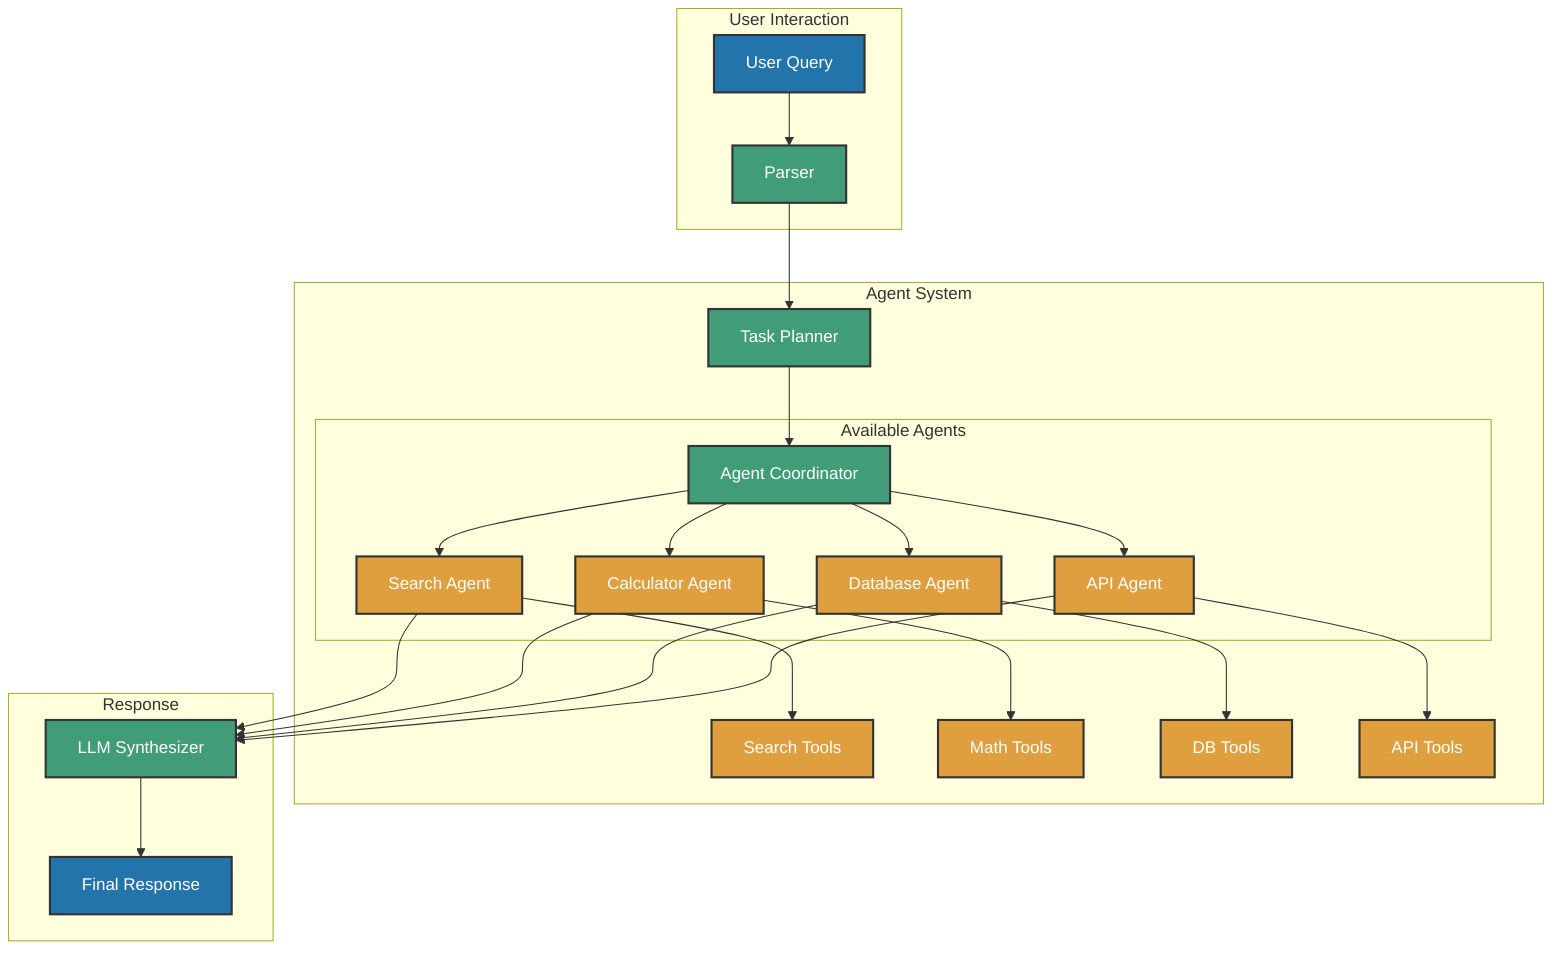 flowchart TD
    subgraph Input["User Interaction"]
        U[User Query] --> P[Parser]
    end

    subgraph AgentSystem["Agent System"]
        P --> TP[Task Planner]
        TP --> AG[Agent Coordinator]
        
        subgraph Agents["Available Agents"]
            AG --> A1[Search Agent]
            AG --> A2[Calculator Agent]
            AG --> A3[Database Agent]
            AG --> A4[API Agent]
        end

        A1 --> T1[Search Tools]
        A2 --> T2[Math Tools]
        A3 --> T3[DB Tools]
        A4 --> T4[API Tools]
    end

    subgraph Output["Response"]
        A1 --> LLM[LLM Synthesizer]
        A2 --> LLM
        A3 --> LLM
        A4 --> LLM
        LLM --> R[Final Response]
    end

    %% Styling
    classDef primary fill:#2374ab,stroke:#333,stroke-width:2px,color:#fff
    classDef secondary fill:#419d78,stroke:#333,stroke-width:2px,color:#fff
    classDef tools fill:#e09f3e,stroke:#333,stroke-width:2px,color:#fff

    class U,R primary
    class P,TP,AG,LLM secondary
    class A1,A2,A3,A4,T1,T2,T3,T4 tools
